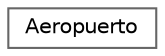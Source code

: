 digraph "Graphical Class Hierarchy"
{
 // LATEX_PDF_SIZE
  bgcolor="transparent";
  edge [fontname=Helvetica,fontsize=10,labelfontname=Helvetica,labelfontsize=10];
  node [fontname=Helvetica,fontsize=10,shape=box,height=0.2,width=0.4];
  rankdir="LR";
  Node0 [id="Node000000",label="Aeropuerto",height=0.2,width=0.4,color="grey40", fillcolor="white", style="filled",URL="$class_aeropuerto.html",tooltip="Representa un aeropuerto con su información básica."];
}
